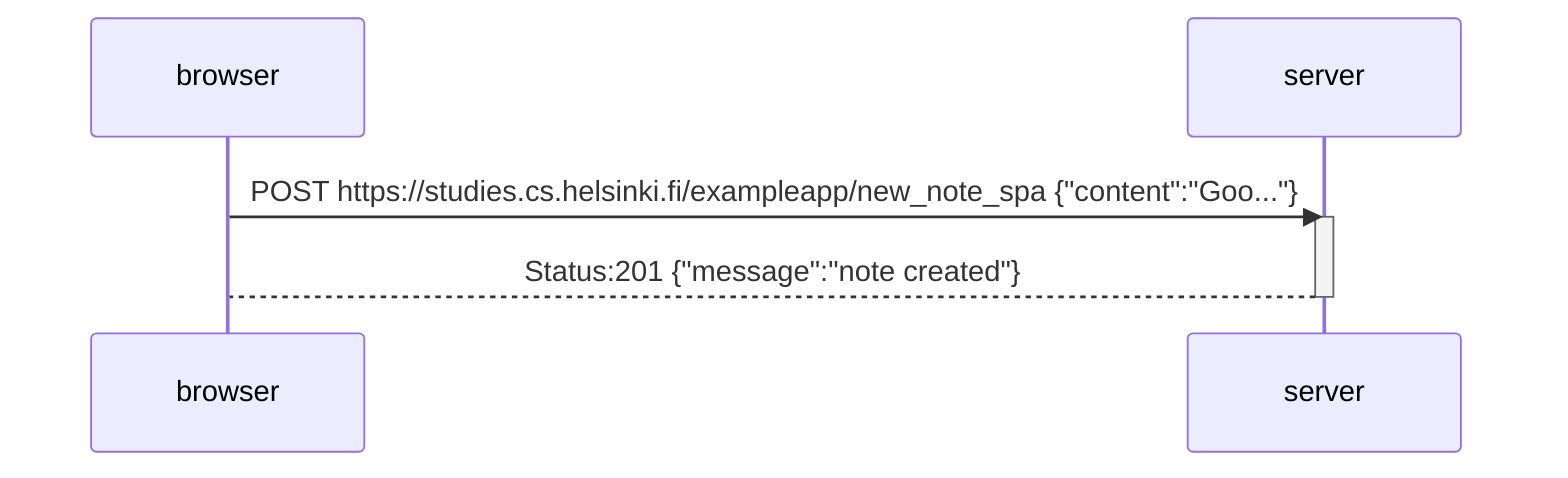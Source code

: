sequenceDiagram
    participant browser
    participant server


    browser->>server: POST https://studies.cs.helsinki.fi/exampleapp/new_note_spa {"content":"Goo..."}
    activate server
    server-->browser: Status:201 {"message":"note created"}
    deactivate server
